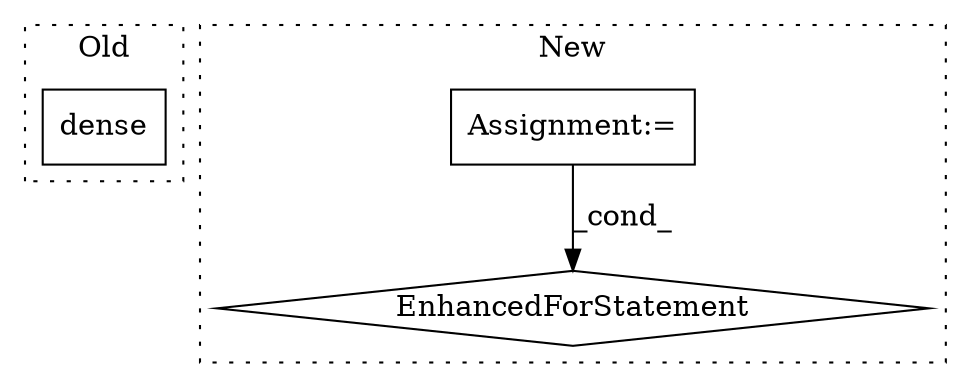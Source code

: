 digraph G {
subgraph cluster0 {
1 [label="dense" a="32" s="3320,3353" l="6,1" shape="box"];
label = "Old";
style="dotted";
}
subgraph cluster1 {
2 [label="EnhancedForStatement" a="70" s="4015,4114" l="53,2" shape="diamond"];
3 [label="Assignment:=" a="7" s="4015,4114" l="53,2" shape="box"];
label = "New";
style="dotted";
}
3 -> 2 [label="_cond_"];
}
